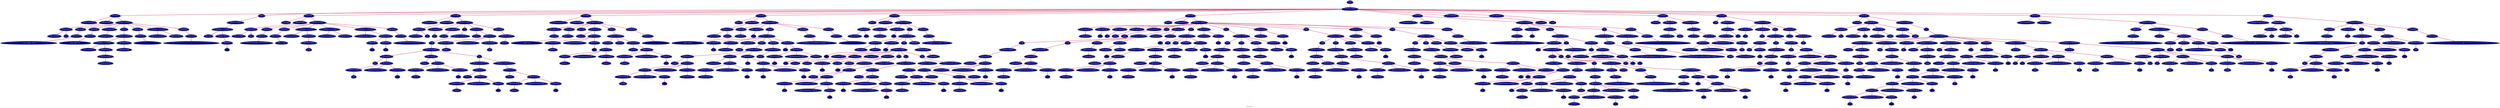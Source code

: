 
	digraph {

		graph[color = "lightcyan:mistyrose", fontcolor = "darkslateblue", fontname = serif, style = filled, label = "Catedraticos"];
		node[shape = egg, style = filled, color = "gray9", fillcolor = navyblue, fontcolor = white, peripheries = 2];
		edge[color = "deeppink:gray38:firebrick1"];

		n0[label="RAIZ"];
		n1[label="INSTRUCCIONES"];
		n0->n1;
		n2[label="FUNCION"];
		n1->n2;
		n3[label="factorialiterativo"];
		n2->n3;
		n4[label="PARAMETROS"];
		n2->n4;
		n5[label="PARAMETRO"];
		n4->n5;
		n6[label="TIPO.ENTERO"];
		n5->n6;
		n7[label="n2"];
		n5->n7;
		n8[label="INSTRUCCIONES"];
		n2->n8;
		n9[label="IMPRIMIR"];
		n8->n9;
		n10[label="PRIMITIVO"];
		n9->n10;
		n11[label="==============para calificar ciclos============="];
		n10->n11;
		n12[label="IMPRIMIR"];
		n8->n12;
		n13[label="PRIMITIVO"];
		n12->n13;
		n14[label="----------------ciclo while y for---------------"];
		n13->n14;
		n15[label="DECLARACION"];
		n8->n15;
		n16[label="numerofactorial"];
		n15->n16;
		n17[label="WHILE"];
		n8->n17;
		n18[label="INSTRUCCIONES"];
		n17->n18;
		n19[label="LLAMADA A FUNCION"];
		n18->n19;
		n20[label="mostrarfactorial"];
		n19->n20;
		n21[label="PARAMETROS"];
		n19->n21;
		n22[label="IDENTIFICADOR"];
		n21->n22;
		n23[label="numerofactorial"];
		n22->n23;
		n24[label="DECREMENTO"];
		n18->n24;
		n25[label="numerofactorial"];
		n24->n25;
		n26[label="IMPRIMIR"];
		n8->n26;
		n27[label="PRIMITIVO"];
		n26->n27;
		n28[label="------------------------------------------------"];
		n27->n28;
		n29[label="LLAMADA A FUNCION"];
		n8->n29;
		n30[label="sentenciasanidadas"];
		n29->n30;
		n31[label="PARAMETROS"];
		n29->n31;
		n32[label="IMPRIMIR"];
		n8->n32;
		n33[label="PRIMITIVO"];
		n32->n33;
		n34[label="======================================"];
		n33->n34;
		n35[label="MAIN"];
		n1->n35;
		n36[label="INSTRUCCIONES"];
		n35->n36;
		n37[label="LLAMADA A FUNCION"];
		n36->n37;
		n38[label="principal"];
		n37->n38;
		n39[label="PARAMETROS"];
		n37->n39;
		n40[label="PRIMITIVO"];
		n39->n40;
		n41[label="7"];
		n40->n41;
		n42[label="FUNCION"];
		n1->n42;
		n43[label="principal"];
		n42->n43;
		n44[label="PARAMETROS"];
		n42->n44;
		n45[label="PARAMETRO"];
		n44->n45;
		n46[label="TIPO.ENTERO"];
		n45->n46;
		n47[label="start"];
		n45->n47;
		n48[label="INSTRUCCIONES"];
		n42->n48;
		n49[label="IMPRIMIR"];
		n48->n49;
		n50[label="PRIMITIVO"];
		n49->n50;
		n51[label="***************archivo 2**************"];
		n50->n51;
		n52[label="IMPRIMIR"];
		n48->n52;
		n53[label="PRIMITIVO"];
		n52->n53;
		n54[label="valor: 15 pts"];
		n53->n54;
		n55[label="LLAMADA A FUNCION"];
		n48->n55;
		n56[label="factorialiterativo"];
		n55->n56;
		n57[label="PARAMETROS"];
		n55->n57;
		n58[label="IDENTIFICADOR"];
		n57->n58;
		n59[label="start"];
		n58->n59;
		n60[label="LLAMADA A FUNCION"];
		n48->n60;
		n61[label="recursividadbasica"];
		n60->n61;
		n62[label="PARAMETROS"];
		n60->n62;
		n63[label="LLAMADA A FUNCION"];
		n48->n63;
		n64[label="multiplicacionporsumas"];
		n63->n64;
		n65[label="PARAMETROS"];
		n63->n65;
		n66[label="PRIMITIVO"];
		n65->n66;
		n67[label="7"];
		n66->n67;
		n68[label="PRIMITIVO"];
		n65->n68;
		n69[label="9"];
		n68->n69;
		n70[label="IMPRIMIR"];
		n48->n70;
		n71[label="PRIMITIVO"];
		n70->n71;
		n72[label="**************************************"];
		n71->n72;
		n73[label="FUNCION"];
		n1->n73;
		n74[label="mostrarfactorial"];
		n73->n74;
		n75[label="PARAMETROS"];
		n73->n75;
		n76[label="PARAMETRO"];
		n75->n76;
		n77[label="TIPO.ENTERO"];
		n76->n77;
		n78[label="n2"];
		n76->n78;
		n79[label="INSTRUCCIONES"];
		n73->n79;
		n80[label="DECLARACION"];
		n79->n80;
		n81[label="fact"];
		n80->n81;
		n82[label="DECLARACION"];
		n79->n82;
		n83[label="cadena1"];
		n82->n83;
		n84[label="IF"];
		n79->n84;
		n85[label="INSTRUCCIONES IF"];
		n84->n85;
		n86[label="FOR"];
		n85->n86;
		n87[label="INSTRUCCIONES"];
		n86->n87;
		n88[label="ASIGNACION"];
		n87->n88;
		n89[label="fact"];
		n88->n89;
		n90[label="ARITMETICA"];
		n88->n90;
		n91[label="IDENTIFICADOR"];
		n90->n91;
		n92[label="fact"];
		n91->n92;
		n93[label="OperadorAritmetico.POR"];
		n90->n93;
		n94[label="IDENTIFICADOR"];
		n90->n94;
		n95[label="i"];
		n94->n95;
		n96[label="ASIGNACION"];
		n87->n96;
		n97[label="cadena1"];
		n96->n97;
		n98[label="ARITMETICA"];
		n96->n98;
		n99[label="IDENTIFICADOR"];
		n98->n99;
		n100[label="cadena1"];
		n99->n100;
		n101[label="OperadorAritmetico.MAS"];
		n98->n101;
		n102[label="IDENTIFICADOR"];
		n98->n102;
		n103[label="i"];
		n102->n103;
		n104[label="IF"];
		n87->n104;
		n105[label="INSTRUCCIONES IF"];
		n104->n105;
		n106[label="ASIGNACION"];
		n105->n106;
		n107[label="cadena1"];
		n106->n107;
		n108[label="ARITMETICA"];
		n106->n108;
		n109[label="IDENTIFICADOR"];
		n108->n109;
		n110[label="cadena1"];
		n109->n110;
		n111[label="OperadorAritmetico.MAS"];
		n108->n111;
		n112[label="PRIMITIVO"];
		n108->n112;
		n113[label=" * "];
		n112->n113;
		n114[label="INSTRUCCIONES ELSE"];
		n104->n114;
		n115[label="ASIGNACION"];
		n114->n115;
		n116[label="cadena1"];
		n115->n116;
		n117[label="ARITMETICA"];
		n115->n117;
		n118[label="IDENTIFICADOR"];
		n117->n118;
		n119[label="cadena1"];
		n118->n119;
		n120[label="OperadorAritmetico.MAS"];
		n117->n120;
		n121[label="PRIMITIVO"];
		n117->n121;
		n122[label=" = "];
		n121->n122;
		n123[label="ASIGNACION"];
		n79->n123;
		n124[label="cadena1"];
		n123->n124;
		n125[label="ARITMETICA"];
		n123->n125;
		n126[label="IDENTIFICADOR"];
		n125->n126;
		n127[label="cadena1"];
		n126->n127;
		n128[label="OperadorAritmetico.MAS"];
		n125->n128;
		n129[label="IDENTIFICADOR"];
		n125->n129;
		n130[label="fact"];
		n129->n130;
		n131[label="IMPRIMIR"];
		n79->n131;
		n132[label="IDENTIFICADOR"];
		n131->n132;
		n133[label="cadena1"];
		n132->n133;
		n134[label="FUNCION"];
		n1->n134;
		n135[label="sentenciasanidadas"];
		n134->n135;
		n136[label="PARAMETROS"];
		n134->n136;
		n137[label="INSTRUCCIONES"];
		n134->n137;
		n138[label="DECLARACION"];
		n137->n138;
		n139[label="numero1"];
		n138->n139;
		n140[label="IMPRIMIR"];
		n137->n140;
		n141[label="PRIMITIVO"];
		n140->n141;
		n142[label="-------------------switch case------------------"];
		n141->n142;
		n143[label="SWITCH"];
		n137->n143;
		n144[label="ASIGNACION"];
		n137->n144;
		n145[label="numero1"];
		n144->n145;
		n146[label="ARITMETICA"];
		n144->n146;
		n147[label="IDENTIFICADOR"];
		n146->n147;
		n148[label="numero1"];
		n147->n148;
		n149[label="OperadorAritmetico.MAS"];
		n146->n149;
		n150[label="PRIMITIVO"];
		n146->n150;
		n151[label="1"];
		n150->n151;
		n152[label="WHILE"];
		n137->n152;
		n153[label="INSTRUCCIONES"];
		n152->n153;
		n154[label="IMPRIMIR"];
		n153->n154;
		n155[label="ARITMETICA"];
		n154->n155;
		n156[label="PRIMITIVO"];
		n155->n156;
		n157[label="numero1: "];
		n156->n157;
		n158[label="OperadorAritmetico.MAS"];
		n155->n158;
		n159[label="IDENTIFICADOR"];
		n155->n159;
		n160[label="numero1"];
		n159->n160;
		n161[label="SWITCH"];
		n153->n161;
		n162[label="ASIGNACION"];
		n153->n162;
		n163[label="numero1"];
		n162->n163;
		n164[label="ARITMETICA"];
		n162->n164;
		n165[label="IDENTIFICADOR"];
		n164->n165;
		n166[label="numero1"];
		n165->n166;
		n167[label="OperadorAritmetico.MAS"];
		n164->n167;
		n168[label="PRIMITIVO"];
		n164->n168;
		n169[label="1"];
		n168->n169;
		n170[label="IMPRIMIR"];
		n137->n170;
		n171[label="PRIMITIVO"];
		n170->n171;
		n172[label="------------------------------------------------"];
		n171->n172;
		n173[label="FUNCION"];
		n1->n173;
		n174[label="figura0"];
		n173->n174;
		n175[label="PARAMETROS"];
		n173->n175;
		n176[label="PARAMETRO"];
		n175->n176;
		n177[label="TIPO.ENTERO"];
		n176->n177;
		n178[label="numero"];
		n176->n178;
		n179[label="INSTRUCCIONES"];
		n173->n179;
		n180[label="IMPRIMIR"];
		n179->n180;
		n181[label="PRIMITIVO"];
		n180->n181;
		n182[label="-----------------while anidado------------------"];
		n181->n182;
		n183[label="DECLARACION"];
		n179->n183;
		n184[label="i"];
		n183->n184;
		n185[label="WHILE"];
		n179->n185;
		n186[label="INSTRUCCIONES"];
		n185->n186;
		n187[label="DECLARACION"];
		n186->n187;
		n188[label="j"];
		n187->n188;
		n189[label="DECLARACION"];
		n186->n189;
		n190[label="numeromostrar"];
		n189->n190;
		n191[label="DECLARACION"];
		n186->n191;
		n192[label="unafila"];
		n191->n192;
		n193[label="WHILE"];
		n186->n193;
		n194[label="INSTRUCCIONES"];
		n193->n194;
		n195[label="ASIGNACION"];
		n194->n195;
		n196[label="unafila"];
		n195->n196;
		n197[label="ARITMETICA"];
		n195->n197;
		n198[label="ARITMETICA"];
		n197->n198;
		n199[label="IDENTIFICADOR"];
		n198->n199;
		n200[label="unafila"];
		n199->n200;
		n201[label="OperadorAritmetico.MAS"];
		n198->n201;
		n202[label="PRIMITIVO"];
		n198->n202;
		n203[label=" "];
		n202->n203;
		n204[label="OperadorAritmetico.MAS"];
		n197->n204;
		n205[label="IDENTIFICADOR"];
		n197->n205;
		n206[label="numeromostrar"];
		n205->n206;
		n207[label="ASIGNACION"];
		n194->n207;
		n208[label="numeromostrar"];
		n207->n208;
		n209[label="ARITMETICA"];
		n207->n209;
		n210[label="IDENTIFICADOR"];
		n209->n210;
		n211[label="numeromostrar"];
		n210->n211;
		n212[label="OperadorAritmetico.MAS"];
		n209->n212;
		n213[label="PRIMITIVO"];
		n209->n213;
		n214[label="1"];
		n213->n214;
		n215[label="ASIGNACION"];
		n194->n215;
		n216[label="j"];
		n215->n216;
		n217[label="ARITMETICA"];
		n215->n217;
		n218[label="IDENTIFICADOR"];
		n217->n218;
		n219[label="j"];
		n218->n219;
		n220[label="OperadorAritmetico.MAS"];
		n217->n220;
		n221[label="PRIMITIVO"];
		n217->n221;
		n222[label="1"];
		n221->n222;
		n223[label="IMPRIMIR"];
		n186->n223;
		n224[label="IDENTIFICADOR"];
		n223->n224;
		n225[label="unafila"];
		n224->n225;
		n226[label="ASIGNACION"];
		n186->n226;
		n227[label="i"];
		n226->n227;
		n228[label="ARITMETICA"];
		n226->n228;
		n229[label="IDENTIFICADOR"];
		n228->n229;
		n230[label="i"];
		n229->n230;
		n231[label="OperadorAritmetico.MAS"];
		n228->n231;
		n232[label="PRIMITIVO"];
		n228->n232;
		n233[label="1"];
		n232->n233;
		n234[label="IMPRIMIR"];
		n179->n234;
		n235[label="PRIMITIVO"];
		n234->n235;
		n236[label="si la figura es un triangulo de numeros + 5 :3"];
		n235->n236;
		n237[label="IMPRIMIR"];
		n179->n237;
		n238[label="PRIMITIVO"];
		n237->n238;
		n239[label="------------------------------------------------"];
		n238->n239;
		n240[label="FUNCION"];
		n1->n240;
		n241[label="figura1"];
		n240->n241;
		n242[label="PARAMETROS"];
		n240->n242;
		n243[label="PARAMETRO"];
		n242->n243;
		n244[label="TIPO.ENTERO"];
		n243->n244;
		n245[label="n"];
		n243->n245;
		n246[label="INSTRUCCIONES"];
		n240->n246;
		n247[label="DECLARACION"];
		n246->n247;
		n248[label="cadenafigura"];
		n247->n248;
		n249[label="DECLARACION"];
		n246->n249;
		n250[label="i"];
		n249->n250;
		n251[label="FOR"];
		n246->n251;
		n252[label="INSTRUCCIONES"];
		n251->n252;
		n253[label="ASIGNACION"];
		n252->n253;
		n254[label="cadenafigura"];
		n253->n254;
		n255[label="PRIMITIVO"];
		n253->n255;
		n256[label=""];
		n255->n256;
		n257[label="DECLARACION"];
		n252->n257;
		n258[label="j"];
		n257->n258;
		n259[label="FOR"];
		n252->n259;
		n260[label="INSTRUCCIONES"];
		n259->n260;
		n261[label="DECLARACION"];
		n260->n261;
		n262[label="absolutoi"];
		n261->n262;
		n263[label="ASIGNACION"];
		n260->n263;
		n264[label="absolutoi"];
		n263->n264;
		n265[label="IDENTIFICADOR"];
		n263->n265;
		n266[label="i"];
		n265->n266;
		n267[label="DECLARACION"];
		n260->n267;
		n268[label="absolutoj"];
		n267->n268;
		n269[label="ASIGNACION"];
		n260->n269;
		n270[label="absolutoj"];
		n269->n270;
		n271[label="IDENTIFICADOR"];
		n269->n271;
		n272[label="j"];
		n271->n272;
		n273[label="IF"];
		n260->n273;
		n274[label="INSTRUCCIONES IF"];
		n273->n274;
		n275[label="ASIGNACION"];
		n274->n275;
		n276[label="absolutoi"];
		n275->n276;
		n277[label="ARITMETICA"];
		n275->n277;
		n278[label="IDENTIFICADOR"];
		n277->n278;
		n279[label="i"];
		n278->n279;
		n280[label="OperadorAritmetico.POR"];
		n277->n280;
		n281[label="ARITMETICA"];
		n277->n281;
		n282[label="OperadorAritmetico.UMENOS"];
		n281->n282;
		n283[label="PRIMITIVO"];
		n281->n283;
		n284[label="1"];
		n283->n284;
		n285[label="IF"];
		n260->n285;
		n286[label="INSTRUCCIONES IF"];
		n285->n286;
		n287[label="ASIGNACION"];
		n286->n287;
		n288[label="absolutoj"];
		n287->n288;
		n289[label="ARITMETICA"];
		n287->n289;
		n290[label="IDENTIFICADOR"];
		n289->n290;
		n291[label="j"];
		n290->n291;
		n292[label="OperadorAritmetico.POR"];
		n289->n292;
		n293[label="ARITMETICA"];
		n289->n293;
		n294[label="OperadorAritmetico.UMENOS"];
		n293->n294;
		n295[label="PRIMITIVO"];
		n293->n295;
		n296[label="1"];
		n295->n296;
		n297[label="IF"];
		n260->n297;
		n298[label="INSTRUCCIONES IF"];
		n297->n298;
		n299[label="ASIGNACION"];
		n298->n299;
		n300[label="cadenafigura"];
		n299->n300;
		n301[label="ARITMETICA"];
		n299->n301;
		n302[label="IDENTIFICADOR"];
		n301->n302;
		n303[label="cadenafigura"];
		n302->n303;
		n304[label="OperadorAritmetico.MAS"];
		n301->n304;
		n305[label="PRIMITIVO"];
		n301->n305;
		n306[label="* "];
		n305->n306;
		n307[label="INSTRUCCIONES ELSE"];
		n297->n307;
		n308[label="ASIGNACION"];
		n307->n308;
		n309[label="cadenafigura"];
		n308->n309;
		n310[label="ARITMETICA"];
		n308->n310;
		n311[label="IDENTIFICADOR"];
		n310->n311;
		n312[label="cadenafigura"];
		n311->n312;
		n313[label="OperadorAritmetico.MAS"];
		n310->n313;
		n314[label="PRIMITIVO"];
		n310->n314;
		n315[label=". "];
		n314->n315;
		n316[label="IMPRIMIR"];
		n252->n316;
		n317[label="IDENTIFICADOR"];
		n316->n317;
		n318[label="cadenafigura"];
		n317->n318;
		n319[label="IMPRIMIR"];
		n246->n319;
		n320[label="PRIMITIVO"];
		n319->n320;
		n321[label="si la figura es un corazon +10 <3"];
		n320->n321;
		n322[label="FUNCION"];
		n1->n322;
		n323[label="figura2"];
		n322->n323;
		n324[label="PARAMETROS"];
		n322->n324;
		n325[label="INSTRUCCIONES"];
		n322->n325;
		n326[label="DECLARACION"];
		n325->n326;
		n327[label="cadenafigura"];
		n326->n327;
		n328[label="DECLARACION"];
		n325->n328;
		n329[label="c"];
		n328->n329;
		n330[label="DECLARACION"];
		n325->n330;
		n331[label="b"];
		n330->n331;
		n332[label="DECLARACION"];
		n325->n332;
		n333[label="altura"];
		n332->n333;
		n334[label="DECLARACION"];
		n325->n334;
		n335[label="ancho"];
		n334->n335;
		n336[label="FOR"];
		n325->n336;
		n337[label="INSTRUCCIONES"];
		n336->n337;
		n338[label="FOR"];
		n337->n338;
		n339[label="INSTRUCCIONES"];
		n338->n339;
		n340[label="ASIGNACION"];
		n339->n340;
		n341[label="cadenafigura"];
		n340->n341;
		n342[label="ARITMETICA"];
		n340->n342;
		n343[label="IDENTIFICADOR"];
		n342->n343;
		n344[label="cadenafigura"];
		n343->n344;
		n345[label="OperadorAritmetico.MAS"];
		n342->n345;
		n346[label="IDENTIFICADOR"];
		n342->n346;
		n347[label="b"];
		n346->n347;
		n348[label="FOR"];
		n337->n348;
		n349[label="INSTRUCCIONES"];
		n348->n349;
		n350[label="ASIGNACION"];
		n349->n350;
		n351[label="cadenafigura"];
		n350->n351;
		n352[label="ARITMETICA"];
		n350->n352;
		n353[label="IDENTIFICADOR"];
		n352->n353;
		n354[label="cadenafigura"];
		n353->n354;
		n355[label="OperadorAritmetico.MAS"];
		n352->n355;
		n356[label="IDENTIFICADOR"];
		n352->n356;
		n357[label="c"];
		n356->n357;
		n358[label="IMPRIMIR"];
		n337->n358;
		n359[label="IDENTIFICADOR"];
		n358->n359;
		n360[label="cadenafigura"];
		n359->n360;
		n361[label="ASIGNACION"];
		n337->n361;
		n362[label="cadenafigura"];
		n361->n362;
		n363[label="PRIMITIVO"];
		n361->n363;
		n364[label=""];
		n363->n364;
		n365[label="ASIGNACION"];
		n325->n365;
		n366[label="cadenafigura"];
		n365->n366;
		n367[label="PRIMITIVO"];
		n365->n367;
		n368[label=""];
		n367->n368;
		n369[label="FOR"];
		n325->n369;
		n370[label="INSTRUCCIONES"];
		n369->n370;
		n371[label="FOR"];
		n370->n371;
		n372[label="INSTRUCCIONES"];
		n371->n372;
		n373[label="ASIGNACION"];
		n372->n373;
		n374[label="cadenafigura"];
		n373->n374;
		n375[label="ARITMETICA"];
		n373->n375;
		n376[label="IDENTIFICADOR"];
		n375->n376;
		n377[label="cadenafigura"];
		n376->n377;
		n378[label="OperadorAritmetico.MAS"];
		n375->n378;
		n379[label="IDENTIFICADOR"];
		n375->n379;
		n380[label="b"];
		n379->n380;
		n381[label="FOR"];
		n370->n381;
		n382[label="INSTRUCCIONES"];
		n381->n382;
		n383[label="ASIGNACION"];
		n382->n383;
		n384[label="cadenafigura"];
		n383->n384;
		n385[label="ARITMETICA"];
		n383->n385;
		n386[label="IDENTIFICADOR"];
		n385->n386;
		n387[label="cadenafigura"];
		n386->n387;
		n388[label="OperadorAritmetico.MAS"];
		n385->n388;
		n389[label="IDENTIFICADOR"];
		n385->n389;
		n390[label="c"];
		n389->n390;
		n391[label="IMPRIMIR"];
		n370->n391;
		n392[label="IDENTIFICADOR"];
		n391->n392;
		n393[label="cadenafigura"];
		n392->n393;
		n394[label="ASIGNACION"];
		n370->n394;
		n395[label="cadenafigura"];
		n394->n395;
		n396[label="PRIMITIVO"];
		n394->n396;
		n397[label=""];
		n396->n397;
		n398[label="ASIGNACION"];
		n325->n398;
		n399[label="cadenafigura"];
		n398->n399;
		n400[label="PRIMITIVO"];
		n398->n400;
		n401[label=""];
		n400->n401;
		n402[label="FOR"];
		n325->n402;
		n403[label="INSTRUCCIONES"];
		n402->n403;
		n404[label="FOR"];
		n403->n404;
		n405[label="INSTRUCCIONES"];
		n404->n405;
		n406[label="ASIGNACION"];
		n405->n406;
		n407[label="cadenafigura"];
		n406->n407;
		n408[label="ARITMETICA"];
		n406->n408;
		n409[label="IDENTIFICADOR"];
		n408->n409;
		n410[label="cadenafigura"];
		n409->n410;
		n411[label="OperadorAritmetico.MAS"];
		n408->n411;
		n412[label="IDENTIFICADOR"];
		n408->n412;
		n413[label="b"];
		n412->n413;
		n414[label="FOR"];
		n403->n414;
		n415[label="INSTRUCCIONES"];
		n414->n415;
		n416[label="ASIGNACION"];
		n415->n416;
		n417[label="cadenafigura"];
		n416->n417;
		n418[label="ARITMETICA"];
		n416->n418;
		n419[label="IDENTIFICADOR"];
		n418->n419;
		n420[label="cadenafigura"];
		n419->n420;
		n421[label="OperadorAritmetico.MAS"];
		n418->n421;
		n422[label="IDENTIFICADOR"];
		n418->n422;
		n423[label="c"];
		n422->n423;
		n424[label="IMPRIMIR"];
		n403->n424;
		n425[label="IDENTIFICADOR"];
		n424->n425;
		n426[label="cadenafigura"];
		n425->n426;
		n427[label="ASIGNACION"];
		n403->n427;
		n428[label="cadenafigura"];
		n427->n428;
		n429[label="PRIMITIVO"];
		n427->n429;
		n430[label=""];
		n429->n430;
		n431[label="ASIGNACION"];
		n325->n431;
		n432[label="cadenafigura"];
		n431->n432;
		n433[label="PRIMITIVO"];
		n431->n433;
		n434[label=""];
		n433->n434;
		n435[label="FOR"];
		n325->n435;
		n436[label="INSTRUCCIONES"];
		n435->n436;
		n437[label="FOR"];
		n436->n437;
		n438[label="INSTRUCCIONES"];
		n437->n438;
		n439[label="ASIGNACION"];
		n438->n439;
		n440[label="cadenafigura"];
		n439->n440;
		n441[label="ARITMETICA"];
		n439->n441;
		n442[label="IDENTIFICADOR"];
		n441->n442;
		n443[label="cadenafigura"];
		n442->n443;
		n444[label="OperadorAritmetico.MAS"];
		n441->n444;
		n445[label="IDENTIFICADOR"];
		n441->n445;
		n446[label="b"];
		n445->n446;
		n447[label="FOR"];
		n436->n447;
		n448[label="INSTRUCCIONES"];
		n447->n448;
		n449[label="ASIGNACION"];
		n448->n449;
		n450[label="cadenafigura"];
		n449->n450;
		n451[label="ARITMETICA"];
		n449->n451;
		n452[label="IDENTIFICADOR"];
		n451->n452;
		n453[label="cadenafigura"];
		n452->n453;
		n454[label="OperadorAritmetico.MAS"];
		n451->n454;
		n455[label="IDENTIFICADOR"];
		n451->n455;
		n456[label="c"];
		n455->n456;
		n457[label="IMPRIMIR"];
		n436->n457;
		n458[label="IDENTIFICADOR"];
		n457->n458;
		n459[label="cadenafigura"];
		n458->n459;
		n460[label="ASIGNACION"];
		n436->n460;
		n461[label="cadenafigura"];
		n460->n461;
		n462[label="PRIMITIVO"];
		n460->n462;
		n463[label=""];
		n462->n463;
		n464[label="ASIGNACION"];
		n325->n464;
		n465[label="cadenafigura"];
		n464->n465;
		n466[label="PRIMITIVO"];
		n464->n466;
		n467[label=""];
		n466->n467;
		n468[label="FOR"];
		n325->n468;
		n469[label="INSTRUCCIONES"];
		n468->n469;
		n470[label="FOR"];
		n469->n470;
		n471[label="INSTRUCCIONES"];
		n470->n471;
		n472[label="ASIGNACION"];
		n471->n472;
		n473[label="cadenafigura"];
		n472->n473;
		n474[label="ARITMETICA"];
		n472->n474;
		n475[label="IDENTIFICADOR"];
		n474->n475;
		n476[label="cadenafigura"];
		n475->n476;
		n477[label="OperadorAritmetico.MAS"];
		n474->n477;
		n478[label="IDENTIFICADOR"];
		n474->n478;
		n479[label="b"];
		n478->n479;
		n480[label="FOR"];
		n469->n480;
		n481[label="INSTRUCCIONES"];
		n480->n481;
		n482[label="ASIGNACION"];
		n481->n482;
		n483[label="cadenafigura"];
		n482->n483;
		n484[label="ARITMETICA"];
		n482->n484;
		n485[label="IDENTIFICADOR"];
		n484->n485;
		n486[label="cadenafigura"];
		n485->n486;
		n487[label="OperadorAritmetico.MAS"];
		n484->n487;
		n488[label="IDENTIFICADOR"];
		n484->n488;
		n489[label="c"];
		n488->n489;
		n490[label="IMPRIMIR"];
		n469->n490;
		n491[label="IDENTIFICADOR"];
		n490->n491;
		n492[label="cadenafigura"];
		n491->n492;
		n493[label="ASIGNACION"];
		n469->n493;
		n494[label="cadenafigura"];
		n493->n494;
		n495[label="PRIMITIVO"];
		n493->n495;
		n496[label=""];
		n495->n496;
		n497[label="IMPRIMIR"];
		n325->n497;
		n498[label="PRIMITIVO"];
		n497->n498;
		n499[label="si la figura es un arbol +10 <3"];
		n498->n499;
		n500[label="FUNCION"];
		n1->n500;
		n501[label="cicloscontinuebreak"];
		n500->n501;
		n502[label="PARAMETROS"];
		n500->n502;
		n503[label="INSTRUCCIONES"];
		n500->n503;
		n504[label="IMPRIMIR"];
		n503->n504;
		n505[label="PRIMITIVO"];
		n504->n505;
		n506[label="============validar continue y break==========="];
		n505->n506;
		n507[label="DECLARACION"];
		n503->n507;
		n508[label="i"];
		n507->n508;
		n509[label="WHILE"];
		n503->n509;
		n510[label="INSTRUCCIONES"];
		n509->n510;
		n511[label="DECLARACION"];
		n510->n511;
		n512[label="j"];
		n511->n512;
		n513[label="IF"];
		n510->n513;
		n514[label="INSTRUCCIONES IF"];
		n513->n514;
		n515[label="WHILE"];
		n514->n515;
		n516[label="INSTRUCCIONES"];
		n515->n516;
		n517[label="ASIGNACION"];
		n516->n517;
		n518[label="j"];
		n517->n518;
		n519[label="ARITMETICA"];
		n517->n519;
		n520[label="IDENTIFICADOR"];
		n519->n520;
		n521[label="j"];
		n520->n521;
		n522[label="OperadorAritmetico.MENOS"];
		n519->n522;
		n523[label="PRIMITIVO"];
		n519->n523;
		n524[label="2"];
		n523->n524;
		n525[label="IF"];
		n514->n525;
		n526[label="INSTRUCCIONES IF"];
		n525->n526;
		n527[label="IMPRIMIR"];
		n526->n527;
		n528[label="ARITMETICA"];
		n527->n528;
		n529[label="ARITMETICA"];
		n528->n529;
		n530[label="PRIMITIVO"];
		n529->n530;
		n531[label="el numero: "];
		n530->n531;
		n532[label="OperadorAritmetico.MAS"];
		n529->n532;
		n533[label="IDENTIFICADOR"];
		n529->n533;
		n534[label="i"];
		n533->n534;
		n535[label="OperadorAritmetico.MAS"];
		n528->n535;
		n536[label="PRIMITIVO"];
		n528->n536;
		n537[label=" es par"];
		n536->n537;
		n538[label="IF"];
		n525->n538;
		n539[label="INSTRUCCIONES IF"];
		n538->n539;
		n540[label="IMPRIMIR"];
		n539->n540;
		n541[label="ARITMETICA"];
		n540->n541;
		n542[label="ARITMETICA"];
		n541->n542;
		n543[label="PRIMITIVO"];
		n542->n543;
		n544[label="el numero: "];
		n543->n544;
		n545[label="OperadorAritmetico.MAS"];
		n542->n545;
		n546[label="IDENTIFICADOR"];
		n542->n546;
		n547[label="i"];
		n546->n547;
		n548[label="OperadorAritmetico.MAS"];
		n541->n548;
		n549[label="PRIMITIVO"];
		n541->n549;
		n550[label=" es impar"];
		n549->n550;
		n551[label="INSTRUCCIONES ELSE"];
		n513->n551;
		n552[label="IF"];
		n551->n552;
		n553[label="INSTRUCCIONES IF"];
		n552->n553;
		n554[label="IMPRIMIR"];
		n553->n554;
		n555[label="PRIMITIVO"];
		n554->n555;
		n556[label="hay un break para el numero 7 :3"];
		n555->n556;
		n557[label="BREAK"];
		n553->n557;
		n558[label="IMPRIMIR"];
		n553->n558;
		n559[label="PRIMITIVO"];
		n558->n559;
		n560[label="esto no deberia imprimirse por el continue :/"];
		n559->n560;
		n561[label="IF"];
		n552->n561;
		n562[label="INSTRUCCIONES IF"];
		n561->n562;
		n563[label="IMPRIMIR"];
		n562->n563;
		n564[label="PRIMITIVO"];
		n563->n564;
		n565[label="me voy a saltar el 5 porque hay un continue :3"];
		n564->n565;
		n566[label="ASIGNACION"];
		n562->n566;
		n567[label="i"];
		n566->n567;
		n568[label="ARITMETICA"];
		n566->n568;
		n569[label="IDENTIFICADOR"];
		n568->n569;
		n570[label="i"];
		n569->n570;
		n571[label="OperadorAritmetico.MAS"];
		n568->n571;
		n572[label="PRIMITIVO"];
		n568->n572;
		n573[label="1"];
		n572->n573;
		n574[label="CONTINUE"];
		n562->n574;
		n575[label="ASIGNACION"];
		n510->n575;
		n576[label="i"];
		n575->n576;
		n577[label="ARITMETICA"];
		n575->n577;
		n578[label="IDENTIFICADOR"];
		n577->n578;
		n579[label="i"];
		n578->n579;
		n580[label="OperadorAritmetico.MAS"];
		n577->n580;
		n581[label="PRIMITIVO"];
		n577->n581;
		n582[label="1"];
		n581->n582;
		n583[label="IF"];
		n503->n583;
		n584[label="INSTRUCCIONES IF"];
		n583->n584;
		n585[label="IMPRIMIR"];
		n584->n585;
		n586[label="PRIMITIVO"];
		n585->n586;
		n587[label="si el ultimo numero impreso es un 7, tienes un +5 :d"];
		n586->n587;
		n588[label="INSTRUCCIONES ELSE"];
		n583->n588;
		n589[label="IMPRIMIR"];
		n588->n589;
		n590[label="PRIMITIVO"];
		n589->n590;
		n591[label="no funciona tu break o continue, perdiste 5 puntos :("];
		n590->n591;
		n592[label="IMPRIMIR"];
		n503->n592;
		n593[label="PRIMITIVO"];
		n592->n593;
		n594[label="======================================"];
		n593->n594;
		n595[label="DECLARACION"];
		n1->n595;
		n596[label="r_toradians"];
		n595->n596;
		n597[label="DECLARACION"];
		n1->n597;
		n598[label="r_sine"];
		n597->n598;
		n599[label="FUNCION"];
		n1->n599;
		n600[label="toradians"];
		n599->n600;
		n601[label="PARAMETROS"];
		n599->n601;
		n602[label="PARAMETRO"];
		n601->n602;
		n603[label="TIPO.DECIMAL"];
		n602->n603;
		n604[label="angle"];
		n602->n604;
		n605[label="INSTRUCCIONES"];
		n599->n605;
		n606[label="ASIGNACION"];
		n605->n606;
		n607[label="r_toradians"];
		n606->n607;
		n608[label="ARITMETICA"];
		n606->n608;
		n609[label="ARITMETICA"];
		n608->n609;
		n610[label="IDENTIFICADOR"];
		n609->n610;
		n611[label="angle"];
		n610->n611;
		n612[label="OperadorAritmetico.POR"];
		n609->n612;
		n613[label="PRIMITIVO"];
		n609->n613;
		n614[label="3.141592653589793"];
		n613->n614;
		n615[label="OperadorAritmetico.DIV"];
		n608->n615;
		n616[label="PRIMITIVO"];
		n608->n616;
		n617[label="180"];
		n616->n617;
		n618[label="FUNCION"];
		n1->n618;
		n619[label="sine"];
		n618->n619;
		n620[label="PARAMETROS"];
		n618->n620;
		n621[label="PARAMETRO"];
		n620->n621;
		n622[label="TIPO.DECIMAL"];
		n621->n622;
		n623[label="x"];
		n621->n623;
		n624[label="INSTRUCCIONES"];
		n618->n624;
		n625[label="DECLARACION"];
		n624->n625;
		n626[label="sin"];
		n625->n626;
		n627[label="DECLARACION"];
		n624->n627;
		n628[label="fact"];
		n627->n628;
		n629[label="FOR"];
		n624->n629;
		n630[label="INSTRUCCIONES"];
		n629->n630;
		n631[label="ASIGNACION"];
		n630->n631;
		n632[label="fact"];
		n631->n632;
		n633[label="PRIMITIVO"];
		n631->n633;
		n634[label="1"];
		n633->n634;
		n635[label="FOR"];
		n630->n635;
		n636[label="INSTRUCCIONES"];
		n635->n636;
		n637[label="ASIGNACION"];
		n636->n637;
		n638[label="fact"];
		n637->n638;
		n639[label="ARITMETICA"];
		n637->n639;
		n640[label="IDENTIFICADOR"];
		n639->n640;
		n641[label="fact"];
		n640->n641;
		n642[label="OperadorAritmetico.POR"];
		n639->n642;
		n643[label="IDENTIFICADOR"];
		n639->n643;
		n644[label="j"];
		n643->n644;
		n645[label="ASIGNACION"];
		n630->n645;
		n646[label="sin"];
		n645->n646;
		n647[label="ARITMETICA"];
		n645->n647;
		n648[label="IDENTIFICADOR"];
		n647->n648;
		n649[label="sin"];
		n648->n649;
		n650[label="OperadorAritmetico.MAS"];
		n647->n650;
		n651[label="ARITMETICA"];
		n647->n651;
		n652[label="ARITMETICA"];
		n651->n652;
		n653[label="IDENTIFICADOR"];
		n652->n653;
		n654[label="x"];
		n653->n654;
		n655[label="OperadorAritmetico.POT"];
		n652->n655;
		n656[label="ARITMETICA"];
		n652->n656;
		n657[label="ARITMETICA"];
		n656->n657;
		n658[label="PRIMITIVO"];
		n657->n658;
		n659[label="2"];
		n658->n659;
		n660[label="OperadorAritmetico.POR"];
		n657->n660;
		n661[label="IDENTIFICADOR"];
		n657->n661;
		n662[label="i"];
		n661->n662;
		n663[label="OperadorAritmetico.MENOS"];
		n656->n663;
		n664[label="PRIMITIVO"];
		n656->n664;
		n665[label="1"];
		n664->n665;
		n666[label="OperadorAritmetico.DIV"];
		n651->n666;
		n667[label="IDENTIFICADOR"];
		n651->n667;
		n668[label="fact"];
		n667->n668;
		n669[label="ASIGNACION"];
		n624->n669;
		n670[label="r_sine"];
		n669->n670;
		n671[label="IDENTIFICADOR"];
		n669->n671;
		n672[label="sin"];
		n671->n672;
		n673[label="FUNCION"];
		n1->n673;
		n674[label="drawtree"];
		n673->n674;
		n675[label="PARAMETROS"];
		n673->n675;
		n676[label="PARAMETRO"];
		n675->n676;
		n677[label="TIPO.DECIMAL"];
		n676->n677;
		n678[label="x1"];
		n676->n678;
		n679[label="PARAMETRO"];
		n675->n679;
		n680[label="TIPO.DECIMAL"];
		n679->n680;
		n681[label="y1"];
		n679->n681;
		n682[label="PARAMETRO"];
		n675->n682;
		n683[label="TIPO.DECIMAL"];
		n682->n683;
		n684[label="angle"];
		n682->n684;
		n685[label="PARAMETRO"];
		n675->n685;
		n686[label="TIPO.ENTERO"];
		n685->n686;
		n687[label="depth"];
		n685->n687;
		n688[label="INSTRUCCIONES"];
		n673->n688;
		n689[label="IF"];
		n688->n689;
		n690[label="INSTRUCCIONES IF"];
		n689->n690;
		n691[label="LLAMADA A FUNCION"];
		n690->n691;
		n692[label="toradians"];
		n691->n692;
		n693[label="PARAMETROS"];
		n691->n693;
		n694[label="IDENTIFICADOR"];
		n693->n694;
		n695[label="angle"];
		n694->n695;
		n696[label="LLAMADA A FUNCION"];
		n690->n696;
		n697[label="sine"];
		n696->n697;
		n698[label="PARAMETROS"];
		n696->n698;
		n699[label="ARITMETICA"];
		n698->n699;
		n700[label="ARITMETICA"];
		n699->n700;
		n701[label="PRIMITIVO"];
		n700->n701;
		n702[label="3.141592653589793"];
		n701->n702;
		n703[label="OperadorAritmetico.DIV"];
		n700->n703;
		n704[label="PRIMITIVO"];
		n700->n704;
		n705[label="2"];
		n704->n705;
		n706[label="OperadorAritmetico.MAS"];
		n699->n706;
		n707[label="IDENTIFICADOR"];
		n699->n707;
		n708[label="r_toradians"];
		n707->n708;
		n709[label="DECLARACION"];
		n690->n709;
		n710[label="x2"];
		n709->n710;
		n711[label="LLAMADA A FUNCION"];
		n690->n711;
		n712[label="toradians"];
		n711->n712;
		n713[label="PARAMETROS"];
		n711->n713;
		n714[label="IDENTIFICADOR"];
		n713->n714;
		n715[label="angle"];
		n714->n715;
		n716[label="LLAMADA A FUNCION"];
		n690->n716;
		n717[label="sine"];
		n716->n717;
		n718[label="PARAMETROS"];
		n716->n718;
		n719[label="IDENTIFICADOR"];
		n718->n719;
		n720[label="r_toradians"];
		n719->n720;
		n721[label="DECLARACION"];
		n690->n721;
		n722[label="y2"];
		n721->n722;
		n723[label="IMPRIMIR"];
		n690->n723;
		n724[label="ARITMETICA"];
		n723->n724;
		n725[label="ARITMETICA"];
		n724->n725;
		n726[label="ARITMETICA"];
		n725->n726;
		n727[label="ARITMETICA"];
		n726->n727;
		n728[label="ARITMETICA"];
		n727->n728;
		n729[label="ARITMETICA"];
		n728->n729;
		n730[label="ARITMETICA"];
		n729->n730;
		n731[label="IDENTIFICADOR"];
		n730->n731;
		n732[label="x1"];
		n731->n732;
		n733[label="OperadorAritmetico.MAS"];
		n730->n733;
		n734[label="PRIMITIVO"];
		n730->n734;
		n735[label=" "];
		n734->n735;
		n736[label="OperadorAritmetico.MAS"];
		n729->n736;
		n737[label="IDENTIFICADOR"];
		n729->n737;
		n738[label="y1"];
		n737->n738;
		n739[label="OperadorAritmetico.MAS"];
		n728->n739;
		n740[label="PRIMITIVO"];
		n728->n740;
		n741[label=" "];
		n740->n741;
		n742[label="OperadorAritmetico.MAS"];
		n727->n742;
		n743[label="IDENTIFICADOR"];
		n727->n743;
		n744[label="x2"];
		n743->n744;
		n745[label="OperadorAritmetico.MAS"];
		n726->n745;
		n746[label="PRIMITIVO"];
		n726->n746;
		n747[label=" "];
		n746->n747;
		n748[label="OperadorAritmetico.MAS"];
		n725->n748;
		n749[label="IDENTIFICADOR"];
		n725->n749;
		n750[label="y2"];
		n749->n750;
		n751[label="OperadorAritmetico.MAS"];
		n724->n751;
		n752[label="PRIMITIVO"];
		n724->n752;
		n753[label=""];
		n752->n753;
		n754[label="LLAMADA A FUNCION"];
		n690->n754;
		n755[label="drawtree"];
		n754->n755;
		n756[label="PARAMETROS"];
		n754->n756;
		n757[label="IDENTIFICADOR"];
		n756->n757;
		n758[label="x2"];
		n757->n758;
		n759[label="IDENTIFICADOR"];
		n756->n759;
		n760[label="y2"];
		n759->n760;
		n761[label="ARITMETICA"];
		n756->n761;
		n762[label="IDENTIFICADOR"];
		n761->n762;
		n763[label="angle"];
		n762->n763;
		n764[label="OperadorAritmetico.MENOS"];
		n761->n764;
		n765[label="PRIMITIVO"];
		n761->n765;
		n766[label="20"];
		n765->n766;
		n767[label="ARITMETICA"];
		n756->n767;
		n768[label="IDENTIFICADOR"];
		n767->n768;
		n769[label="depth"];
		n768->n769;
		n770[label="OperadorAritmetico.MENOS"];
		n767->n770;
		n771[label="PRIMITIVO"];
		n767->n771;
		n772[label="1"];
		n771->n772;
		n773[label="LLAMADA A FUNCION"];
		n690->n773;
		n774[label="drawtree"];
		n773->n774;
		n775[label="PARAMETROS"];
		n773->n775;
		n776[label="IDENTIFICADOR"];
		n775->n776;
		n777[label="x2"];
		n776->n777;
		n778[label="IDENTIFICADOR"];
		n775->n778;
		n779[label="y2"];
		n778->n779;
		n780[label="ARITMETICA"];
		n775->n780;
		n781[label="IDENTIFICADOR"];
		n780->n781;
		n782[label="angle"];
		n781->n782;
		n783[label="OperadorAritmetico.MAS"];
		n780->n783;
		n784[label="PRIMITIVO"];
		n780->n784;
		n785[label="20"];
		n784->n785;
		n786[label="ARITMETICA"];
		n775->n786;
		n787[label="IDENTIFICADOR"];
		n786->n787;
		n788[label="depth"];
		n787->n788;
		n789[label="OperadorAritmetico.MENOS"];
		n786->n789;
		n790[label="PRIMITIVO"];
		n786->n790;
		n791[label="1"];
		n790->n791;
		n792[label="FUNCION"];
		n1->n792;
		n793[label="recursividadbasica"];
		n792->n793;
		n794[label="PARAMETROS"];
		n792->n794;
		n795[label="INSTRUCCIONES"];
		n792->n795;
		n796[label="IMPRIMIR"];
		n795->n796;
		n797[label="PRIMITIVO"];
		n796->n797;
		n798[label="===============recursividad basica================="];
		n797->n798;
		n799[label="LLAMADA A FUNCION"];
		n795->n799;
		n800[label="drawtree"];
		n799->n800;
		n801[label="PARAMETROS"];
		n799->n801;
		n802[label="PRIMITIVO"];
		n801->n802;
		n803[label="250.0"];
		n802->n803;
		n804[label="PRIMITIVO"];
		n801->n804;
		n805[label="500.0"];
		n804->n805;
		n806[label="ARITMETICA"];
		n801->n806;
		n807[label="OperadorAritmetico.UMENOS"];
		n806->n807;
		n808[label="PRIMITIVO"];
		n806->n808;
		n809[label="90.0"];
		n808->n809;
		n810[label="PRIMITIVO"];
		n801->n810;
		n811[label="4"];
		n810->n811;
		n812[label="IMPRIMIR"];
		n795->n812;
		n813[label="PRIMITIVO"];
		n812->n813;
		n814[label="======================= fin ======================="];
		n813->n814;
		n815[label="FUNCION"];
		n1->n815;
		n816[label="multiplicacionporsumas"];
		n815->n816;
		n817[label="PARAMETROS"];
		n815->n817;
		n818[label="PARAMETRO"];
		n817->n818;
		n819[label="TIPO.ENTERO"];
		n818->n819;
		n820[label="m"];
		n818->n820;
		n821[label="PARAMETRO"];
		n817->n821;
		n822[label="TIPO.ENTERO"];
		n821->n822;
		n823[label="n"];
		n821->n823;
		n824[label="INSTRUCCIONES"];
		n815->n824;
		n825[label="IMPRIMIR"];
		n824->n825;
		n826[label="PRIMITIVO"];
		n825->n826;
		n827[label="===============multiplicacion por sumas=============="];
		n826->n827;
		n828[label="DECLARACION"];
		n824->n828;
		n829[label="mul"];
		n828->n829;
		n830[label="IF"];
		n824->n830;
		n831[label="INSTRUCCIONES IF"];
		n830->n831;
		n832[label="FOR"];
		n831->n832;
		n833[label="INSTRUCCIONES"];
		n832->n833;
		n834[label="ASIGNACION"];
		n833->n834;
		n835[label="mul"];
		n834->n835;
		n836[label="ARITMETICA"];
		n834->n836;
		n837[label="IDENTIFICADOR"];
		n836->n837;
		n838[label="mul"];
		n837->n838;
		n839[label="OperadorAritmetico.MAS"];
		n836->n839;
		n840[label="IDENTIFICADOR"];
		n836->n840;
		n841[label="m"];
		n840->n841;
		n842[label="IMPRIMIR"];
		n824->n842;
		n843[label="ARITMETICA"];
		n842->n843;
		n844[label="ARITMETICA"];
		n843->n844;
		n845[label="ARITMETICA"];
		n844->n845;
		n846[label="ARITMETICA"];
		n845->n846;
		n847[label="IDENTIFICADOR"];
		n846->n847;
		n848[label="m"];
		n847->n848;
		n849[label="OperadorAritmetico.MAS"];
		n846->n849;
		n850[label="PRIMITIVO"];
		n846->n850;
		n851[label="x"];
		n850->n851;
		n852[label="OperadorAritmetico.MAS"];
		n845->n852;
		n853[label="IDENTIFICADOR"];
		n845->n853;
		n854[label="n"];
		n853->n854;
		n855[label="OperadorAritmetico.MAS"];
		n844->n855;
		n856[label="PRIMITIVO"];
		n844->n856;
		n857[label=" = "];
		n856->n857;
		n858[label="OperadorAritmetico.MAS"];
		n843->n858;
		n859[label="IDENTIFICADOR"];
		n843->n859;
		n860[label="mul"];
		n859->n860;
		n861[label="IMPRIMIR"];
		n824->n861;
		n862[label="PRIMITIVO"];
		n861->n862;
		n863[label="========================= fin ======================="];
		n862->n863;
	}